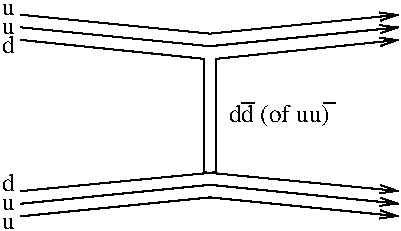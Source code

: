 #FIG 3.2  Produced by xfig version 3.2.5a
Landscape
Center
Metric
A4      
100.00
Single
-2
1200 2
6 3285 1710 4095 1890
2 1 0 1 0 7 50 -1 -1 0.000 0 0 -1 0 0 2
	 3375 1710 3465 1710
2 1 0 1 0 7 50 -1 -1 0.000 0 0 -1 0 0 2
	 3960 1710 4050 1710
4 0 0 50 -1 0 12 0.0000 4 165 795 3285 1845 dd (of uu)\001
-6
2 1 0 1 0 7 50 -1 -1 0.000 0 0 -1 1 0 3
	0 0 1.00 60.00 120.00
	 1800 1080 3150 1215 4500 1080
2 1 0 1 0 7 50 -1 -1 0.000 0 0 -1 1 0 3
	0 0 1.00 60.00 120.00
	 1800 1170 3150 1305 4500 1170
2 1 0 1 0 7 50 -1 -1 0.000 0 0 -1 1 0 4
	0 0 1.00 60.00 120.00
	 1800 1260 3105 1395 3105 2205 4500 2340
2 1 0 1 0 7 50 -1 -1 0.000 0 0 -1 1 0 4
	0 0 1.00 60.00 120.00
	 1800 2340 3195 2205 3195 1395 4500 1260
2 1 0 1 0 7 50 -1 -1 0.000 0 0 -1 1 0 3
	0 0 1.00 60.00 120.00
	 1800 2520 3150 2385 4500 2520
2 1 0 1 0 7 50 -1 -1 0.000 0 0 -1 1 0 3
	0 0 1.00 60.00 120.00
	 1800 2430 3150 2295 4500 2430
4 0 0 50 -1 0 12 0.0000 4 90 105 1665 2475 u\001
4 0 0 50 -1 0 12 0.0000 4 90 105 1665 1215 u\001
4 0 0 50 -1 0 12 0.0000 4 90 105 1665 1080 u\001
4 0 0 50 -1 0 12 0.0000 4 135 105 1665 1350 d\001
4 0 0 50 -1 0 12 0.0000 4 135 105 1665 2340 d\001
4 0 0 50 -1 0 12 0.0000 4 90 105 1665 2610 u\001
